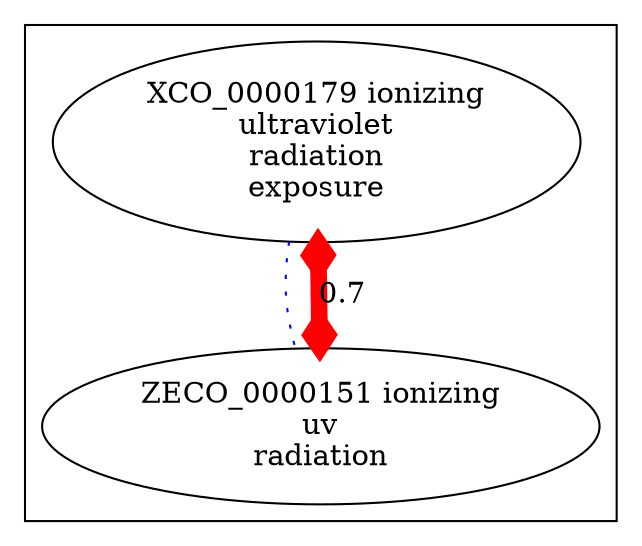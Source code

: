 digraph cliquegraph {
subgraph cluster_ZECO_0000151 {ZECO_0000151 [ label="ZECO_0000151 ionizing
uv
radiation" ];
XCO_0000179 [ label="XCO_0000179 ionizing
ultraviolet
radiation
exposure" ];}
XCO_0000179 -> ZECO_0000151 [ arrowhead = none, penwidth=1, color=blue, label="", style=dotted]
XCO_0000179 -> ZECO_0000151 [ arrowhead = ediamond, penwidth=8, color=red, label="0.7", style=solid, arrowtail=ediamond, dir=both]
}